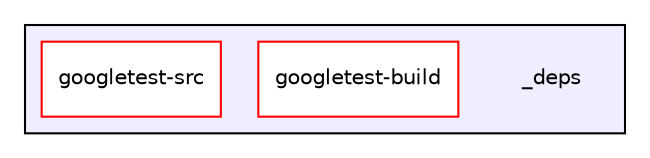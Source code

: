digraph "_deps" {
  compound=true
  node [ fontsize="10", fontname="Helvetica"];
  edge [ labelfontsize="10", labelfontname="Helvetica"];
  subgraph clusterdir_7216a15bcc3d8fa217946a412671a188 {
    graph [ bgcolor="#eeeeff", pencolor="black", label="" URL="dir_7216a15bcc3d8fa217946a412671a188.html"];
    dir_7216a15bcc3d8fa217946a412671a188 [shape=plaintext label="_deps"];
  dir_695d92e4c3a4323506fb423ac4581564 [shape=box label="googletest-build" fillcolor="white" style="filled" color="red" URL="dir_695d92e4c3a4323506fb423ac4581564.html"];
  dir_ad436eb86e8b835c1614d2a46c05ad3d [shape=box label="googletest-src" fillcolor="white" style="filled" color="red" URL="dir_ad436eb86e8b835c1614d2a46c05ad3d.html"];
  }
}
